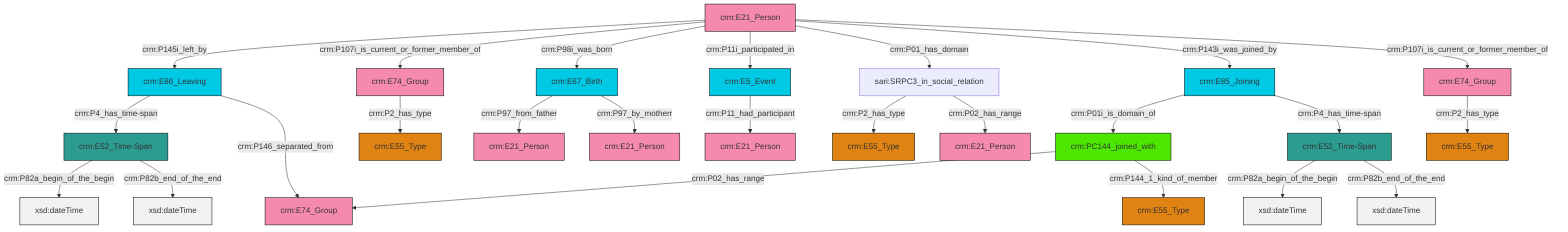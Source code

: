 graph TD
classDef Literal fill:#f2f2f2,stroke:#000000;
classDef CRM_Entity fill:#FFFFFF,stroke:#000000;
classDef Temporal_Entity fill:#00C9E6, stroke:#000000;
classDef Type fill:#E18312, stroke:#000000;
classDef Time-Span fill:#2C9C91, stroke:#000000;
classDef Appellation fill:#FFEB7F, stroke:#000000;
classDef Place fill:#008836, stroke:#000000;
classDef Persistent_Item fill:#B266B2, stroke:#000000;
classDef Conceptual_Object fill:#FFD700, stroke:#000000;
classDef Physical_Thing fill:#D2B48C, stroke:#000000;
classDef Actor fill:#f58aad, stroke:#000000;
classDef PC_Classes fill:#4ce600, stroke:#000000;
classDef Multi fill:#cccccc,stroke:#000000;

2["crm:E85_Joining"]:::Temporal_Entity -->|crm:P01i_is_domain_of| 3["crm:PC144_joined_with"]:::PC_Classes
8["crm:E21_Person"]:::Actor -->|crm:P145i_left_by| 0["crm:E86_Leaving"]:::Temporal_Entity
0["crm:E86_Leaving"]:::Temporal_Entity -->|crm:P4_has_time-span| 9["crm:E52_Time-Span"]:::Time-Span
8["crm:E21_Person"]:::Actor -->|crm:P107i_is_current_or_former_member_of| 13["crm:E74_Group"]:::Actor
2["crm:E85_Joining"]:::Temporal_Entity -->|crm:P4_has_time-span| 14["crm:E52_Time-Span"]:::Time-Span
8["crm:E21_Person"]:::Actor -->|crm:P98i_was_born| 17["crm:E67_Birth"]:::Temporal_Entity
3["crm:PC144_joined_with"]:::PC_Classes -->|crm:P02_has_range| 18["crm:E74_Group"]:::Actor
8["crm:E21_Person"]:::Actor -->|crm:P11i_participated_in| 10["crm:E5_Event"]:::Temporal_Entity
19["sari:SRPC3_in_social_relation"]:::Default -->|crm:P2_has_type| 6["crm:E55_Type"]:::Type
14["crm:E52_Time-Span"]:::Time-Span -->|crm:P82a_begin_of_the_begin| 23[xsd:dateTime]:::Literal
0["crm:E86_Leaving"]:::Temporal_Entity -->|crm:P146_separated_from| 18["crm:E74_Group"]:::Actor
14["crm:E52_Time-Span"]:::Time-Span -->|crm:P82b_end_of_the_end| 29[xsd:dateTime]:::Literal
8["crm:E21_Person"]:::Actor -->|crm:P01_has_domain| 19["sari:SRPC3_in_social_relation"]:::Default
19["sari:SRPC3_in_social_relation"]:::Default -->|crm:P02_has_range| 30["crm:E21_Person"]:::Actor
10["crm:E5_Event"]:::Temporal_Entity -->|crm:P11_had_participant| 4["crm:E21_Person"]:::Actor
9["crm:E52_Time-Span"]:::Time-Span -->|crm:P82a_begin_of_the_begin| 32[xsd:dateTime]:::Literal
33["crm:E74_Group"]:::Actor -->|crm:P2_has_type| 21["crm:E55_Type"]:::Type
17["crm:E67_Birth"]:::Temporal_Entity -->|crm:P97_from_father| 35["crm:E21_Person"]:::Actor
17["crm:E67_Birth"]:::Temporal_Entity -->|crm:P97_by_motherr| 15["crm:E21_Person"]:::Actor
9["crm:E52_Time-Span"]:::Time-Span -->|crm:P82b_end_of_the_end| 37[xsd:dateTime]:::Literal
3["crm:PC144_joined_with"]:::PC_Classes -->|crm:P144_1_kind_of_member| 40["crm:E55_Type"]:::Type
8["crm:E21_Person"]:::Actor -->|crm:P143i_was_joined_by| 2["crm:E85_Joining"]:::Temporal_Entity
13["crm:E74_Group"]:::Actor -->|crm:P2_has_type| 25["crm:E55_Type"]:::Type
8["crm:E21_Person"]:::Actor -->|crm:P107i_is_current_or_former_member_of| 33["crm:E74_Group"]:::Actor